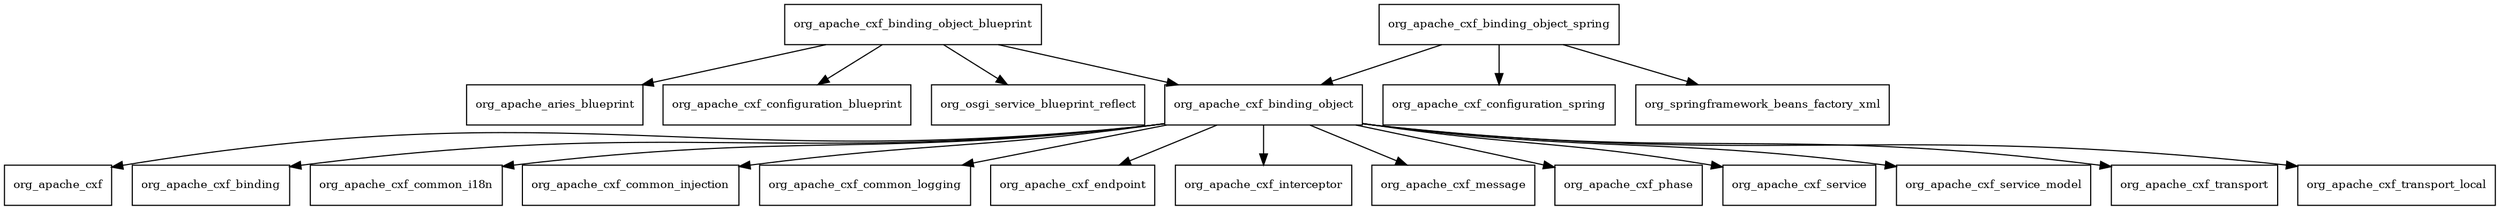 digraph cxf_rt_bindings_object_2_7_11_redhat_3_package_dependencies {
  node [shape = box, fontsize=10.0];
  org_apache_cxf_binding_object -> org_apache_cxf;
  org_apache_cxf_binding_object -> org_apache_cxf_binding;
  org_apache_cxf_binding_object -> org_apache_cxf_common_i18n;
  org_apache_cxf_binding_object -> org_apache_cxf_common_injection;
  org_apache_cxf_binding_object -> org_apache_cxf_common_logging;
  org_apache_cxf_binding_object -> org_apache_cxf_endpoint;
  org_apache_cxf_binding_object -> org_apache_cxf_interceptor;
  org_apache_cxf_binding_object -> org_apache_cxf_message;
  org_apache_cxf_binding_object -> org_apache_cxf_phase;
  org_apache_cxf_binding_object -> org_apache_cxf_service;
  org_apache_cxf_binding_object -> org_apache_cxf_service_model;
  org_apache_cxf_binding_object -> org_apache_cxf_transport;
  org_apache_cxf_binding_object -> org_apache_cxf_transport_local;
  org_apache_cxf_binding_object_blueprint -> org_apache_aries_blueprint;
  org_apache_cxf_binding_object_blueprint -> org_apache_cxf_binding_object;
  org_apache_cxf_binding_object_blueprint -> org_apache_cxf_configuration_blueprint;
  org_apache_cxf_binding_object_blueprint -> org_osgi_service_blueprint_reflect;
  org_apache_cxf_binding_object_spring -> org_apache_cxf_binding_object;
  org_apache_cxf_binding_object_spring -> org_apache_cxf_configuration_spring;
  org_apache_cxf_binding_object_spring -> org_springframework_beans_factory_xml;
}
